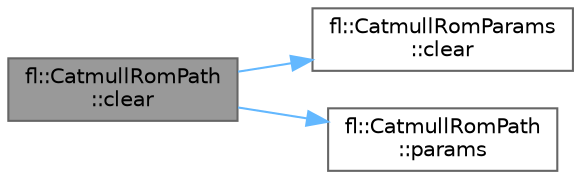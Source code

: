 digraph "fl::CatmullRomPath::clear"
{
 // INTERACTIVE_SVG=YES
 // LATEX_PDF_SIZE
  bgcolor="transparent";
  edge [fontname=Helvetica,fontsize=10,labelfontname=Helvetica,labelfontsize=10];
  node [fontname=Helvetica,fontsize=10,shape=box,height=0.2,width=0.4];
  rankdir="LR";
  Node1 [id="Node000001",label="fl::CatmullRomPath\l::clear",height=0.2,width=0.4,color="gray40", fillcolor="grey60", style="filled", fontcolor="black",tooltip="Clear all control points."];
  Node1 -> Node2 [id="edge1_Node000001_Node000002",color="steelblue1",style="solid",tooltip=" "];
  Node2 [id="Node000002",label="fl::CatmullRomParams\l::clear",height=0.2,width=0.4,color="grey40", fillcolor="white", style="filled",URL="$d8/d11/classfl_1_1_catmull_rom_params_ae31be3d2344b1b67e75955b8a429648f.html#ae31be3d2344b1b67e75955b8a429648f",tooltip=" "];
  Node1 -> Node3 [id="edge2_Node000001_Node000003",color="steelblue1",style="solid",tooltip=" "];
  Node3 [id="Node000003",label="fl::CatmullRomPath\l::params",height=0.2,width=0.4,color="grey40", fillcolor="white", style="filled",URL="$d2/d1f/classfl_1_1_catmull_rom_path_a0c017f0e9454df5dc2f5ac7009434c0c.html#a0c017f0e9454df5dc2f5ac7009434c0c",tooltip=" "];
}
